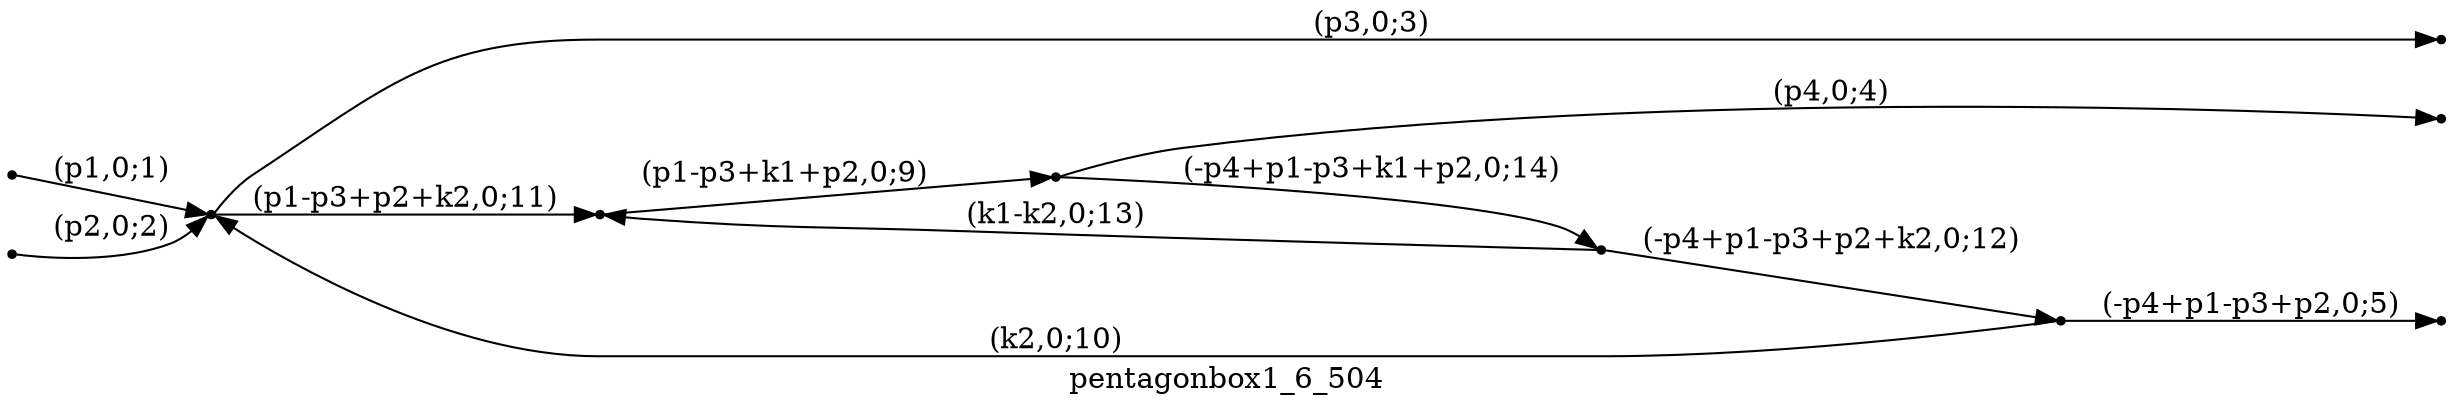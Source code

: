 digraph pentagonbox1_6_504 {
  label="pentagonbox1_6_504";
  rankdir="LR";
  subgraph edges {
    -1 -> 2 [label="(p1,0;1)"];
    -2 -> 2 [label="(p2,0;2)"];
    2 -> -3 [label="(p3,0;3)"];
    5 -> -4 [label="(p4,0;4)"];
    1 -> -5 [label="(-p4+p1-p3+p2,0;5)"];
    3 -> 5 [label="(p1-p3+k1+p2,0;9)"];
    1 -> 2 [label="(k2,0;10)"];
    2 -> 3 [label="(p1-p3+p2+k2,0;11)"];
    4 -> 1 [label="(-p4+p1-p3+p2+k2,0;12)"];
    4 -> 3 [label="(k1-k2,0;13)"];
    5 -> 4 [label="(-p4+p1-p3+k1+p2,0;14)"];
  }
  subgraph incoming { rank="source"; -1; -2; }
  subgraph outgoing { rank="sink"; -3; -4; -5; }
-5 [shape=point];
-4 [shape=point];
-3 [shape=point];
-2 [shape=point];
-1 [shape=point];
1 [shape=point];
2 [shape=point];
3 [shape=point];
4 [shape=point];
5 [shape=point];
}

